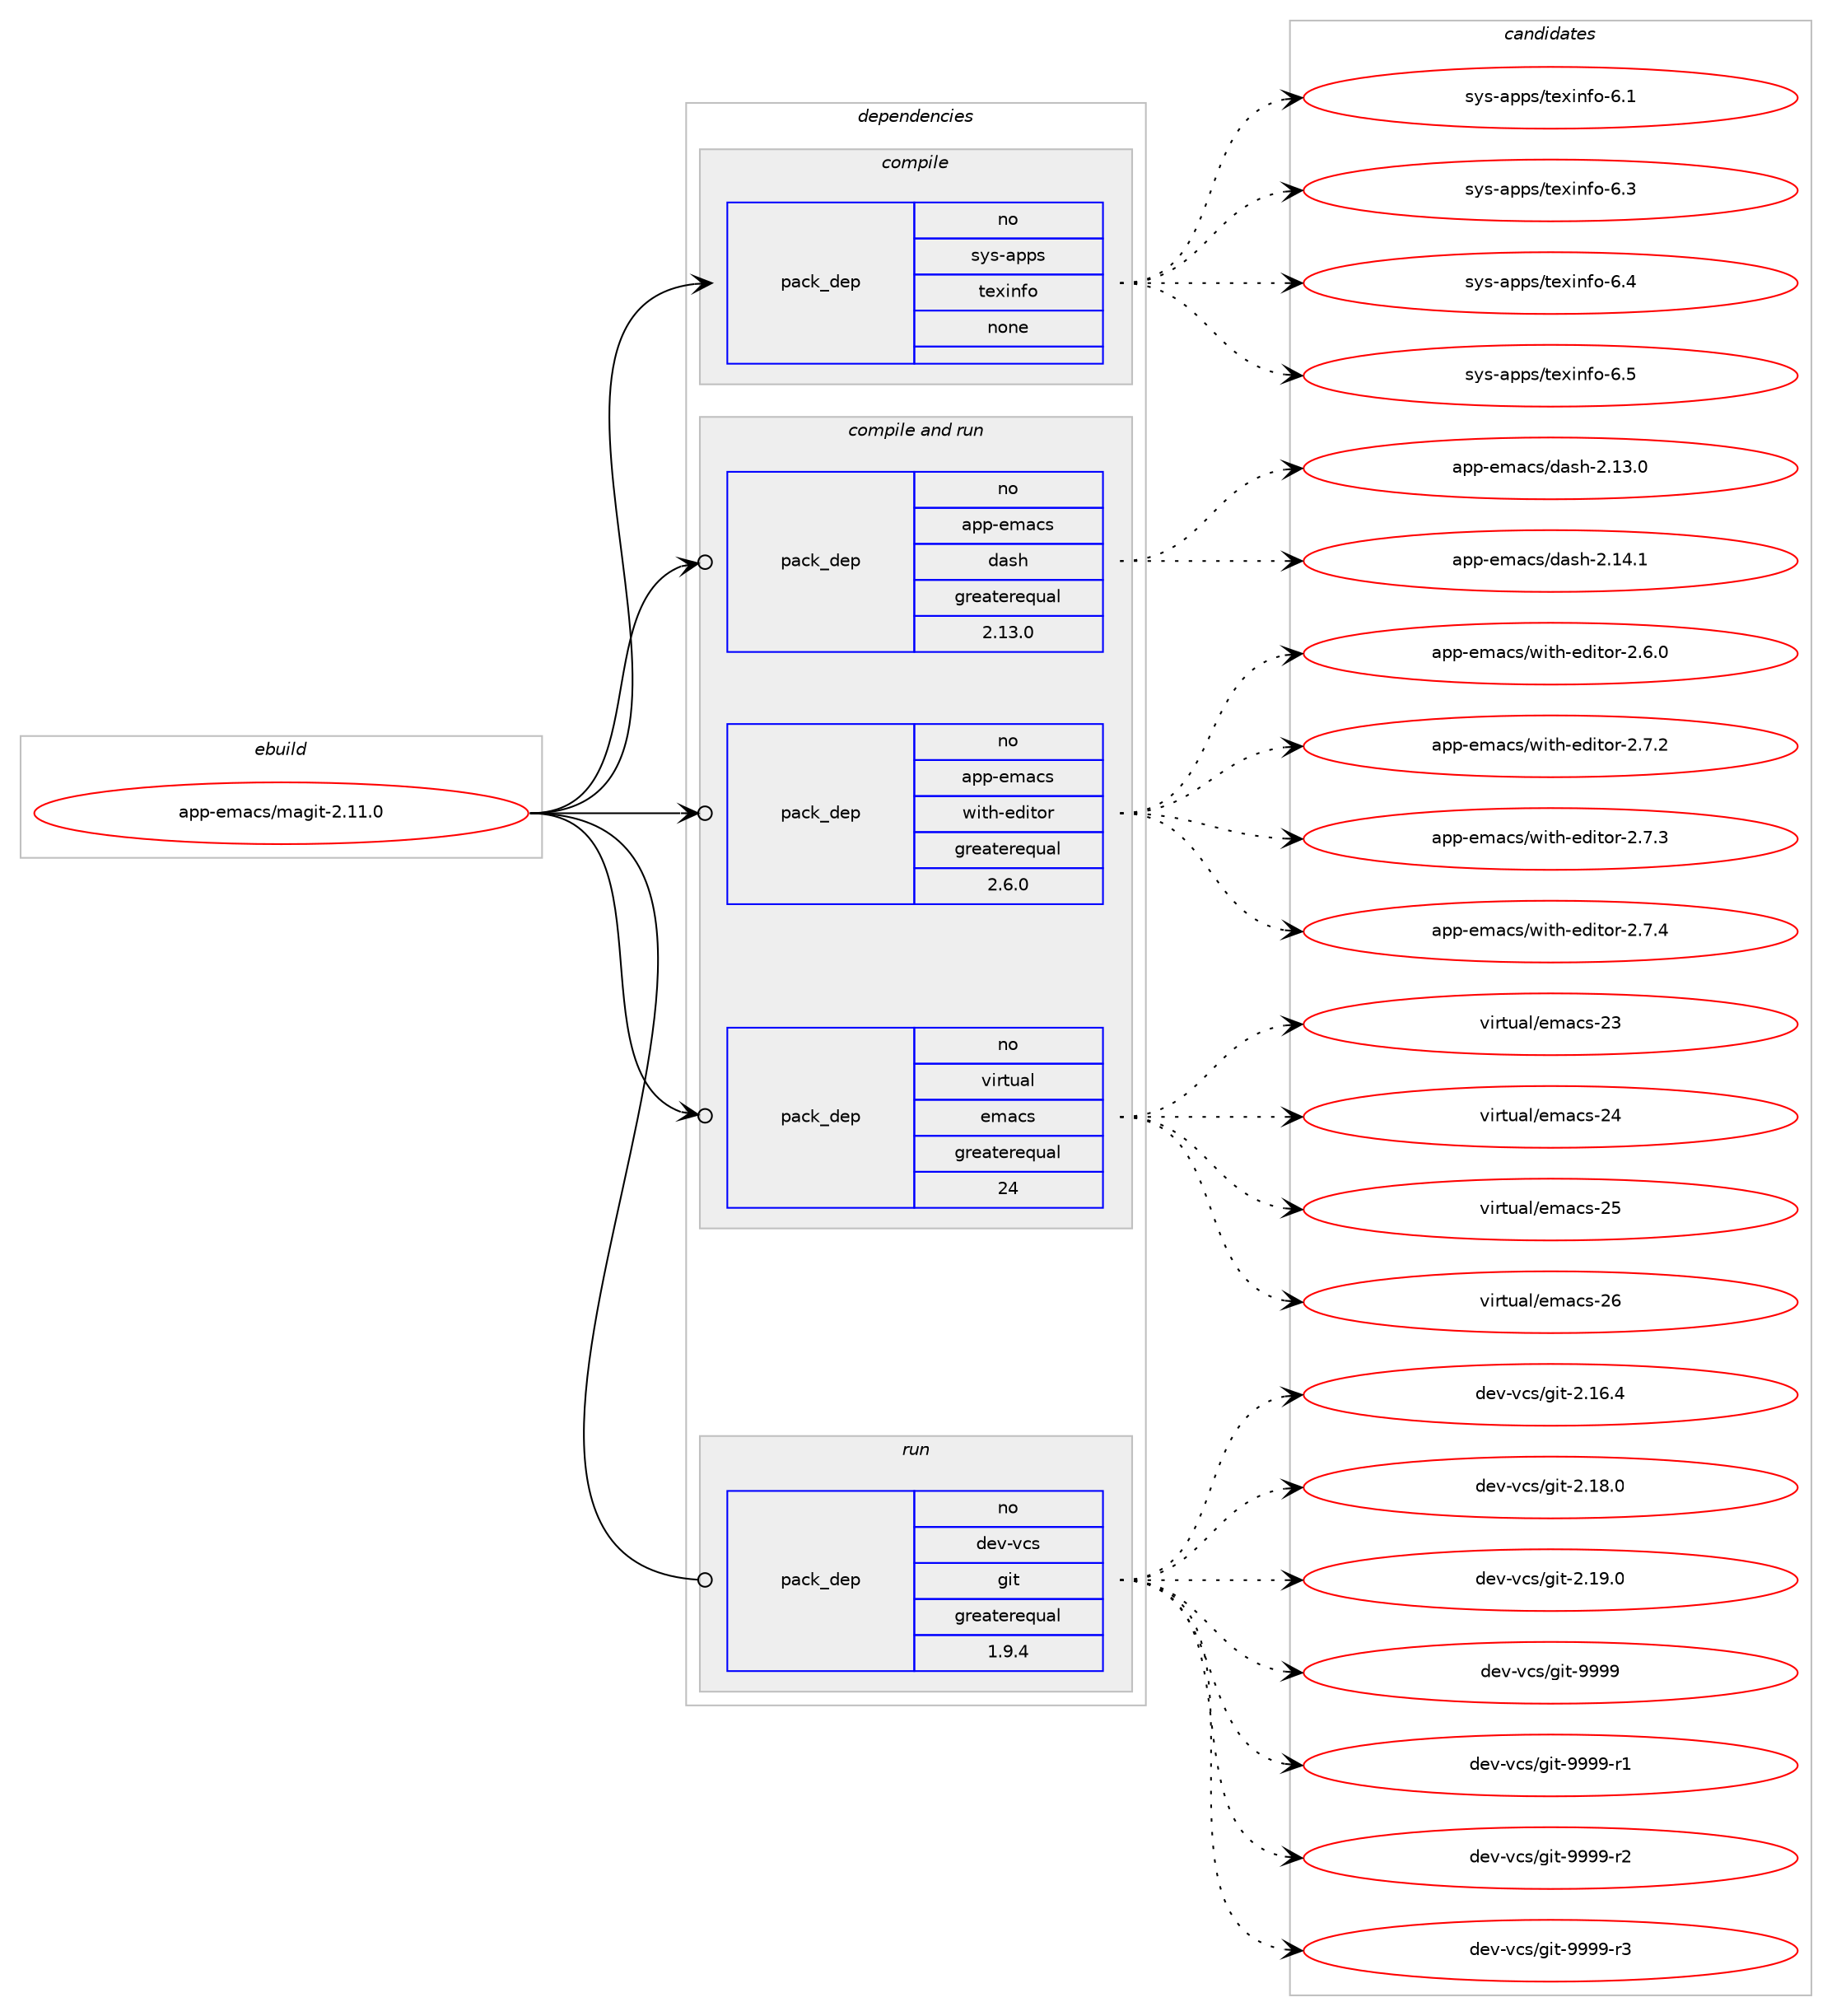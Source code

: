 digraph prolog {

# *************
# Graph options
# *************

newrank=true;
concentrate=true;
compound=true;
graph [rankdir=LR,fontname=Helvetica,fontsize=10,ranksep=1.5];#, ranksep=2.5, nodesep=0.2];
edge  [arrowhead=vee];
node  [fontname=Helvetica,fontsize=10];

# **********
# The ebuild
# **********

subgraph cluster_leftcol {
color=gray;
rank=same;
label=<<i>ebuild</i>>;
id [label="app-emacs/magit-2.11.0", color=red, width=4, href="../app-emacs/magit-2.11.0.svg"];
}

# ****************
# The dependencies
# ****************

subgraph cluster_midcol {
color=gray;
label=<<i>dependencies</i>>;
subgraph cluster_compile {
fillcolor="#eeeeee";
style=filled;
label=<<i>compile</i>>;
subgraph pack5250 {
dependency7096 [label=<<TABLE BORDER="0" CELLBORDER="1" CELLSPACING="0" CELLPADDING="4" WIDTH="220"><TR><TD ROWSPAN="6" CELLPADDING="30">pack_dep</TD></TR><TR><TD WIDTH="110">no</TD></TR><TR><TD>sys-apps</TD></TR><TR><TD>texinfo</TD></TR><TR><TD>none</TD></TR><TR><TD></TD></TR></TABLE>>, shape=none, color=blue];
}
id:e -> dependency7096:w [weight=20,style="solid",arrowhead="vee"];
}
subgraph cluster_compileandrun {
fillcolor="#eeeeee";
style=filled;
label=<<i>compile and run</i>>;
subgraph pack5251 {
dependency7097 [label=<<TABLE BORDER="0" CELLBORDER="1" CELLSPACING="0" CELLPADDING="4" WIDTH="220"><TR><TD ROWSPAN="6" CELLPADDING="30">pack_dep</TD></TR><TR><TD WIDTH="110">no</TD></TR><TR><TD>app-emacs</TD></TR><TR><TD>dash</TD></TR><TR><TD>greaterequal</TD></TR><TR><TD>2.13.0</TD></TR></TABLE>>, shape=none, color=blue];
}
id:e -> dependency7097:w [weight=20,style="solid",arrowhead="odotvee"];
subgraph pack5252 {
dependency7098 [label=<<TABLE BORDER="0" CELLBORDER="1" CELLSPACING="0" CELLPADDING="4" WIDTH="220"><TR><TD ROWSPAN="6" CELLPADDING="30">pack_dep</TD></TR><TR><TD WIDTH="110">no</TD></TR><TR><TD>app-emacs</TD></TR><TR><TD>with-editor</TD></TR><TR><TD>greaterequal</TD></TR><TR><TD>2.6.0</TD></TR></TABLE>>, shape=none, color=blue];
}
id:e -> dependency7098:w [weight=20,style="solid",arrowhead="odotvee"];
subgraph pack5253 {
dependency7099 [label=<<TABLE BORDER="0" CELLBORDER="1" CELLSPACING="0" CELLPADDING="4" WIDTH="220"><TR><TD ROWSPAN="6" CELLPADDING="30">pack_dep</TD></TR><TR><TD WIDTH="110">no</TD></TR><TR><TD>virtual</TD></TR><TR><TD>emacs</TD></TR><TR><TD>greaterequal</TD></TR><TR><TD>24</TD></TR></TABLE>>, shape=none, color=blue];
}
id:e -> dependency7099:w [weight=20,style="solid",arrowhead="odotvee"];
}
subgraph cluster_run {
fillcolor="#eeeeee";
style=filled;
label=<<i>run</i>>;
subgraph pack5254 {
dependency7100 [label=<<TABLE BORDER="0" CELLBORDER="1" CELLSPACING="0" CELLPADDING="4" WIDTH="220"><TR><TD ROWSPAN="6" CELLPADDING="30">pack_dep</TD></TR><TR><TD WIDTH="110">no</TD></TR><TR><TD>dev-vcs</TD></TR><TR><TD>git</TD></TR><TR><TD>greaterequal</TD></TR><TR><TD>1.9.4</TD></TR></TABLE>>, shape=none, color=blue];
}
id:e -> dependency7100:w [weight=20,style="solid",arrowhead="odot"];
}
}

# **************
# The candidates
# **************

subgraph cluster_choices {
rank=same;
color=gray;
label=<<i>candidates</i>>;

subgraph choice5250 {
color=black;
nodesep=1;
choice11512111545971121121154711610112010511010211145544649 [label="sys-apps/texinfo-6.1", color=red, width=4,href="../sys-apps/texinfo-6.1.svg"];
choice11512111545971121121154711610112010511010211145544651 [label="sys-apps/texinfo-6.3", color=red, width=4,href="../sys-apps/texinfo-6.3.svg"];
choice11512111545971121121154711610112010511010211145544652 [label="sys-apps/texinfo-6.4", color=red, width=4,href="../sys-apps/texinfo-6.4.svg"];
choice11512111545971121121154711610112010511010211145544653 [label="sys-apps/texinfo-6.5", color=red, width=4,href="../sys-apps/texinfo-6.5.svg"];
dependency7096:e -> choice11512111545971121121154711610112010511010211145544649:w [style=dotted,weight="100"];
dependency7096:e -> choice11512111545971121121154711610112010511010211145544651:w [style=dotted,weight="100"];
dependency7096:e -> choice11512111545971121121154711610112010511010211145544652:w [style=dotted,weight="100"];
dependency7096:e -> choice11512111545971121121154711610112010511010211145544653:w [style=dotted,weight="100"];
}
subgraph choice5251 {
color=black;
nodesep=1;
choice97112112451011099799115471009711510445504649514648 [label="app-emacs/dash-2.13.0", color=red, width=4,href="../app-emacs/dash-2.13.0.svg"];
choice97112112451011099799115471009711510445504649524649 [label="app-emacs/dash-2.14.1", color=red, width=4,href="../app-emacs/dash-2.14.1.svg"];
dependency7097:e -> choice97112112451011099799115471009711510445504649514648:w [style=dotted,weight="100"];
dependency7097:e -> choice97112112451011099799115471009711510445504649524649:w [style=dotted,weight="100"];
}
subgraph choice5252 {
color=black;
nodesep=1;
choice971121124510110997991154711910511610445101100105116111114455046544648 [label="app-emacs/with-editor-2.6.0", color=red, width=4,href="../app-emacs/with-editor-2.6.0.svg"];
choice971121124510110997991154711910511610445101100105116111114455046554650 [label="app-emacs/with-editor-2.7.2", color=red, width=4,href="../app-emacs/with-editor-2.7.2.svg"];
choice971121124510110997991154711910511610445101100105116111114455046554651 [label="app-emacs/with-editor-2.7.3", color=red, width=4,href="../app-emacs/with-editor-2.7.3.svg"];
choice971121124510110997991154711910511610445101100105116111114455046554652 [label="app-emacs/with-editor-2.7.4", color=red, width=4,href="../app-emacs/with-editor-2.7.4.svg"];
dependency7098:e -> choice971121124510110997991154711910511610445101100105116111114455046544648:w [style=dotted,weight="100"];
dependency7098:e -> choice971121124510110997991154711910511610445101100105116111114455046554650:w [style=dotted,weight="100"];
dependency7098:e -> choice971121124510110997991154711910511610445101100105116111114455046554651:w [style=dotted,weight="100"];
dependency7098:e -> choice971121124510110997991154711910511610445101100105116111114455046554652:w [style=dotted,weight="100"];
}
subgraph choice5253 {
color=black;
nodesep=1;
choice11810511411611797108471011099799115455051 [label="virtual/emacs-23", color=red, width=4,href="../virtual/emacs-23.svg"];
choice11810511411611797108471011099799115455052 [label="virtual/emacs-24", color=red, width=4,href="../virtual/emacs-24.svg"];
choice11810511411611797108471011099799115455053 [label="virtual/emacs-25", color=red, width=4,href="../virtual/emacs-25.svg"];
choice11810511411611797108471011099799115455054 [label="virtual/emacs-26", color=red, width=4,href="../virtual/emacs-26.svg"];
dependency7099:e -> choice11810511411611797108471011099799115455051:w [style=dotted,weight="100"];
dependency7099:e -> choice11810511411611797108471011099799115455052:w [style=dotted,weight="100"];
dependency7099:e -> choice11810511411611797108471011099799115455053:w [style=dotted,weight="100"];
dependency7099:e -> choice11810511411611797108471011099799115455054:w [style=dotted,weight="100"];
}
subgraph choice5254 {
color=black;
nodesep=1;
choice10010111845118991154710310511645504649544652 [label="dev-vcs/git-2.16.4", color=red, width=4,href="../dev-vcs/git-2.16.4.svg"];
choice10010111845118991154710310511645504649564648 [label="dev-vcs/git-2.18.0", color=red, width=4,href="../dev-vcs/git-2.18.0.svg"];
choice10010111845118991154710310511645504649574648 [label="dev-vcs/git-2.19.0", color=red, width=4,href="../dev-vcs/git-2.19.0.svg"];
choice1001011184511899115471031051164557575757 [label="dev-vcs/git-9999", color=red, width=4,href="../dev-vcs/git-9999.svg"];
choice10010111845118991154710310511645575757574511449 [label="dev-vcs/git-9999-r1", color=red, width=4,href="../dev-vcs/git-9999-r1.svg"];
choice10010111845118991154710310511645575757574511450 [label="dev-vcs/git-9999-r2", color=red, width=4,href="../dev-vcs/git-9999-r2.svg"];
choice10010111845118991154710310511645575757574511451 [label="dev-vcs/git-9999-r3", color=red, width=4,href="../dev-vcs/git-9999-r3.svg"];
dependency7100:e -> choice10010111845118991154710310511645504649544652:w [style=dotted,weight="100"];
dependency7100:e -> choice10010111845118991154710310511645504649564648:w [style=dotted,weight="100"];
dependency7100:e -> choice10010111845118991154710310511645504649574648:w [style=dotted,weight="100"];
dependency7100:e -> choice1001011184511899115471031051164557575757:w [style=dotted,weight="100"];
dependency7100:e -> choice10010111845118991154710310511645575757574511449:w [style=dotted,weight="100"];
dependency7100:e -> choice10010111845118991154710310511645575757574511450:w [style=dotted,weight="100"];
dependency7100:e -> choice10010111845118991154710310511645575757574511451:w [style=dotted,weight="100"];
}
}

}
